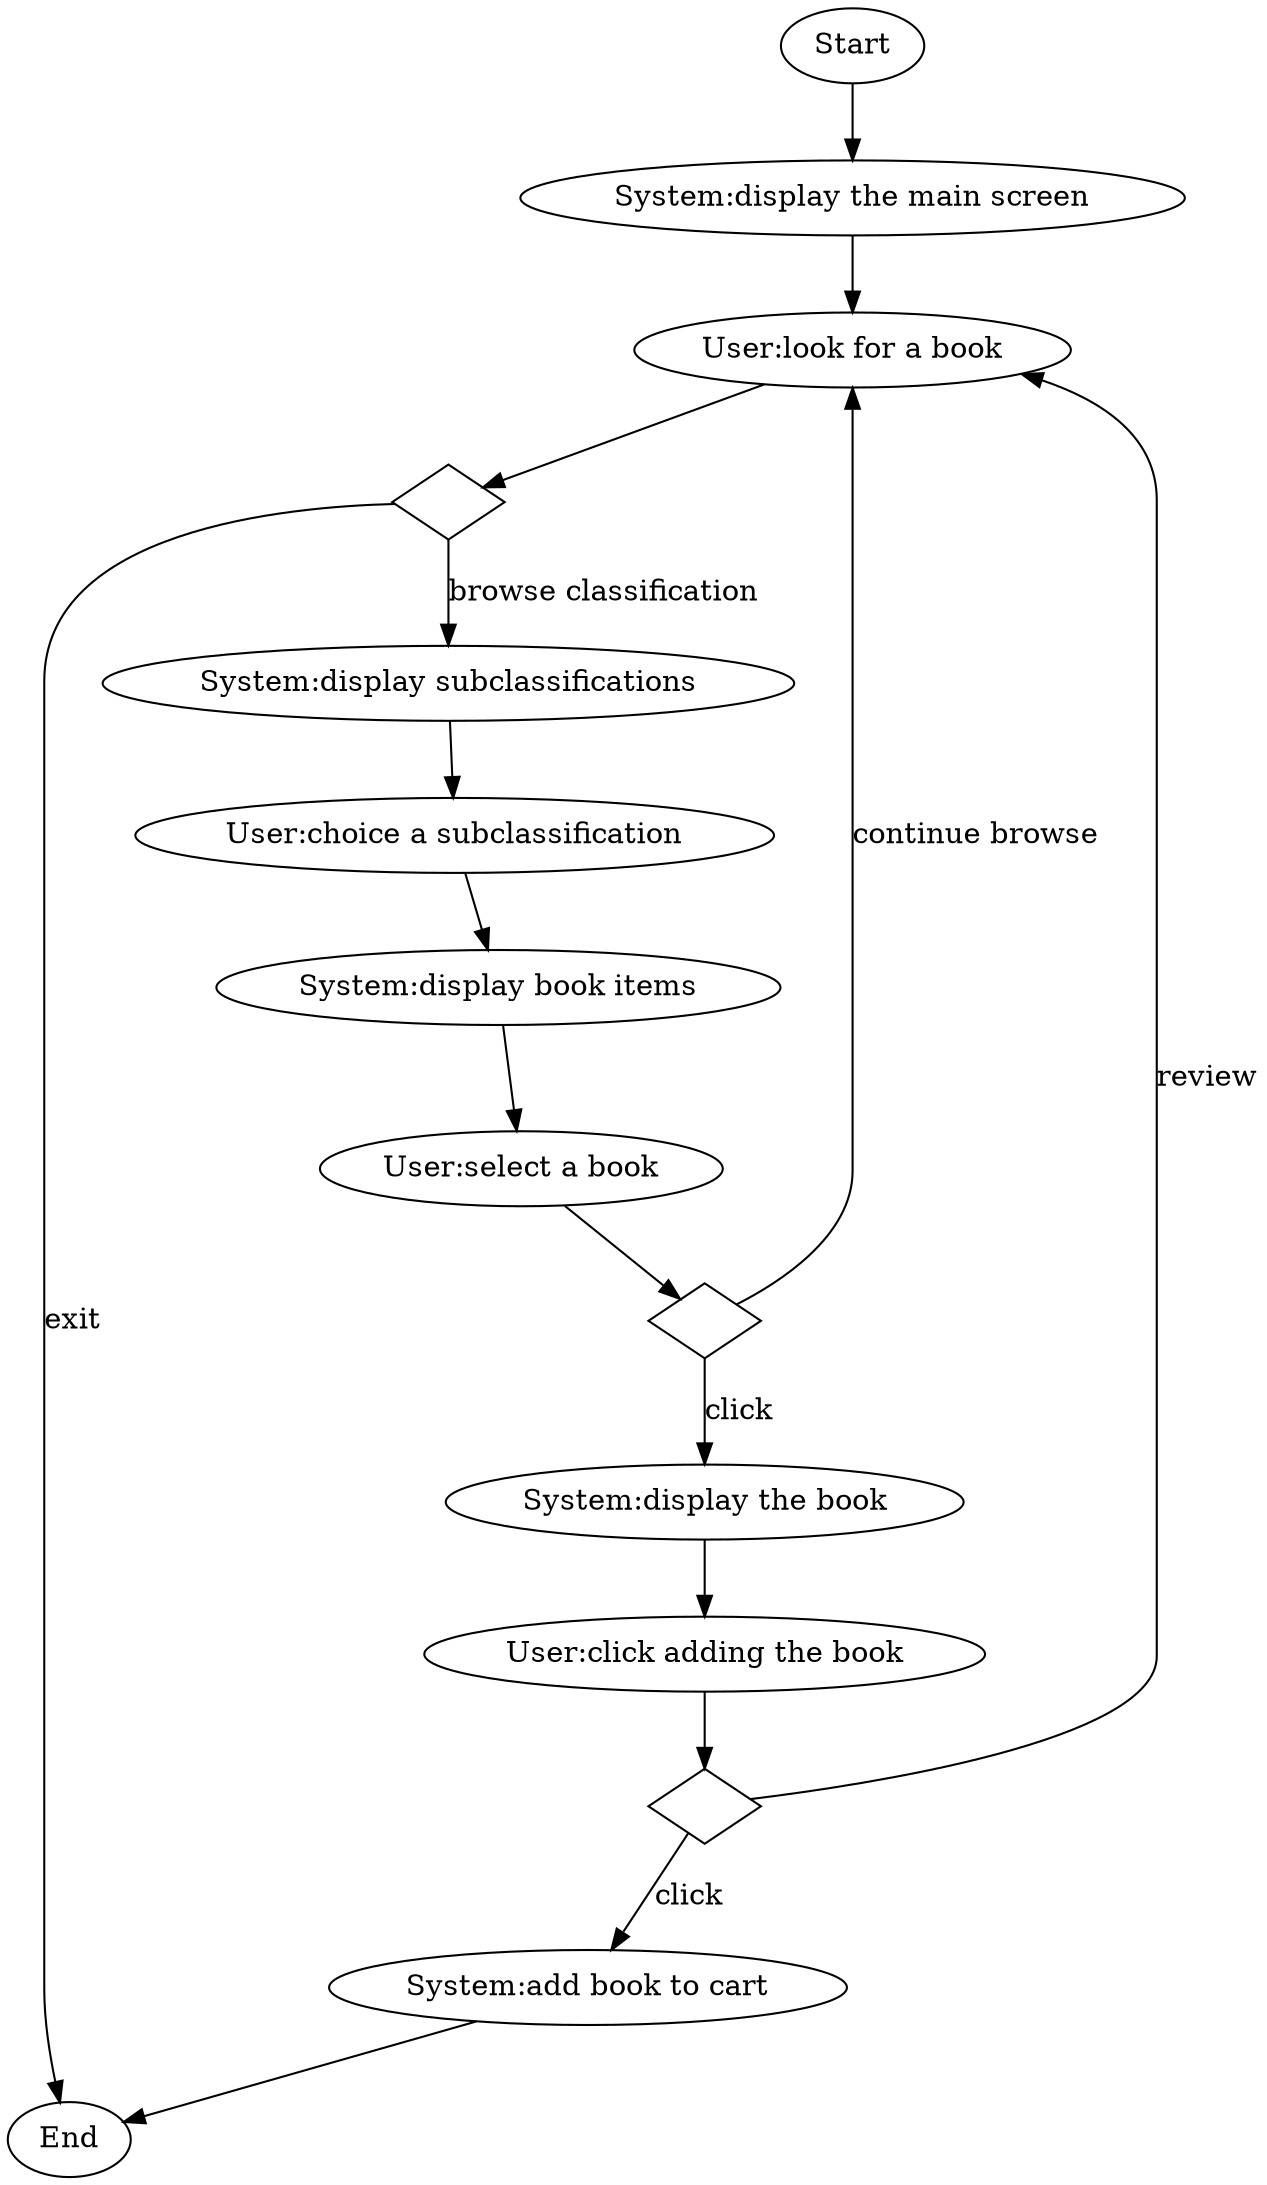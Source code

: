digraph{
name= "an activity graph"
	0 [type = "A" , label = "Start"]
	1 [type = "System" , label = "System:display the main screen"]
	2 [type = "user" , label = "User:look for a book"]
	3 [type = "C" , label = "",shape=diamond]
	4 [type = "System" , label = "System:display subclassifications"]
	5 [type = "user" , label = "User:choice a subclassification"]
	6 [type = "System" , label = "System:display book items"]
	7 [type = "user" , label = "User:select a book"]
	8 [type = "C",label = "",shape=diamond]
	9 [type = "System" , label = "System:display the book"]
	10 [type = "user",label = "User:click adding the book"]
	11 [type = "C",label = "",shape=diamond]
	12 [type = "System",label = "System:add book to cart"]
	13 [type = "E" , label = "End"]

	0->1[type = "D",label = ""]
	1->2[type = "D",label = ""]
	2->3[type = "D",label = ""]
	3->4[type = "C",label = "browse classification"]
	3->13[type = "C",label = "exit"]
	4->5[type = "D",label = ""]
	5->6[type = "D",label = ""]
	6->7[type = "D",label = ""]
	7->8[type = "D",label = ""]
	8->9[type = "C",label = "click"]
	8->2[type = "C",label = "continue browse"]
	9->10[type = "D",label = ""]
	10->11[type = "D",label = ""]
	11->12[type = "C",label = "click"]
	11->2[type = "C",label = "review"]
	12->13[type = "D",label = ""]

}
